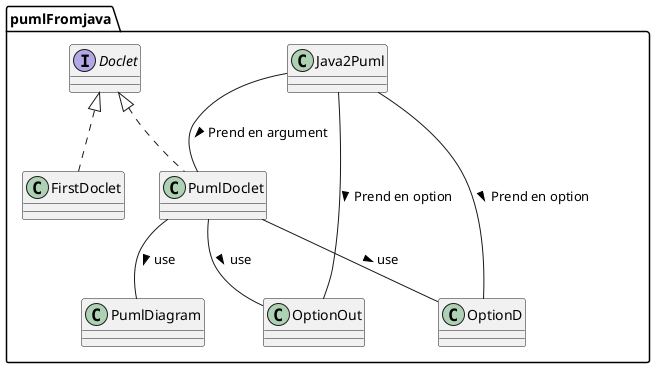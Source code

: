 @startuml
'https://plantuml.com/class-diagram
package pumlFromjava{
class FirstDoclet implements Doclet
class Java2Puml
class OptionD implements Doclet.Option
class OptionOut implements Doclet.Option
class PumlDiagram
class PumlDoclet implements Doclet

PumlDoclet -- OptionD: > use
PumlDoclet -- PumlDiagram:> use
PumlDoclet -- OptionOut : > use
Java2Puml -- PumlDoclet : > Prend en argument
Java2Puml - OptionOut : > Prend en option
Java2Puml - OptionD : > Prend en option
}
@enduml